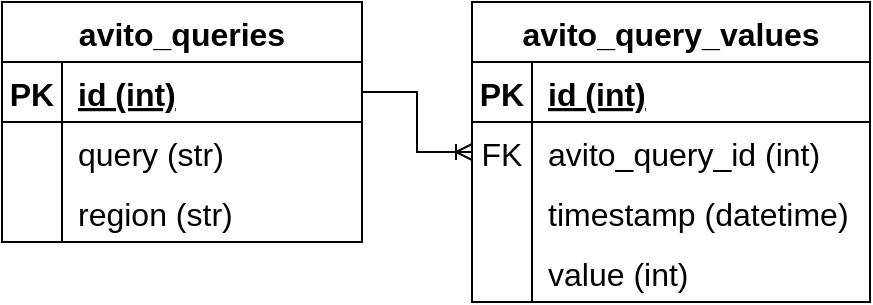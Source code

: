 <mxfile version="20.2.0" type="device"><diagram id="A6hKuZz2_Vd5mGS9iSvF" name="Страница 1"><mxGraphModel dx="1485" dy="835" grid="1" gridSize="10" guides="1" tooltips="1" connect="1" arrows="1" fold="1" page="1" pageScale="1" pageWidth="1169" pageHeight="827" math="0" shadow="0"><root><mxCell id="0"/><mxCell id="1" parent="0"/><mxCell id="J9Wsay7ykZdfY-KJSqpY-1" value="avito_queries" style="shape=table;startSize=30;container=1;collapsible=1;childLayout=tableLayout;fixedRows=1;rowLines=0;fontStyle=1;align=center;resizeLast=1;fontSize=16;" vertex="1" parent="1"><mxGeometry x="368" y="339" width="180" height="120" as="geometry"/></mxCell><mxCell id="J9Wsay7ykZdfY-KJSqpY-2" value="" style="shape=tableRow;horizontal=0;startSize=0;swimlaneHead=0;swimlaneBody=0;fillColor=none;collapsible=0;dropTarget=0;points=[[0,0.5],[1,0.5]];portConstraint=eastwest;top=0;left=0;right=0;bottom=1;fontSize=16;" vertex="1" parent="J9Wsay7ykZdfY-KJSqpY-1"><mxGeometry y="30" width="180" height="30" as="geometry"/></mxCell><mxCell id="J9Wsay7ykZdfY-KJSqpY-3" value="PK" style="shape=partialRectangle;connectable=0;fillColor=none;top=0;left=0;bottom=0;right=0;fontStyle=1;overflow=hidden;fontSize=16;" vertex="1" parent="J9Wsay7ykZdfY-KJSqpY-2"><mxGeometry width="30" height="30" as="geometry"><mxRectangle width="30" height="30" as="alternateBounds"/></mxGeometry></mxCell><mxCell id="J9Wsay7ykZdfY-KJSqpY-4" value="id (int)" style="shape=partialRectangle;connectable=0;fillColor=none;top=0;left=0;bottom=0;right=0;align=left;spacingLeft=6;fontStyle=5;overflow=hidden;fontSize=16;" vertex="1" parent="J9Wsay7ykZdfY-KJSqpY-2"><mxGeometry x="30" width="150" height="30" as="geometry"><mxRectangle width="150" height="30" as="alternateBounds"/></mxGeometry></mxCell><mxCell id="J9Wsay7ykZdfY-KJSqpY-5" value="" style="shape=tableRow;horizontal=0;startSize=0;swimlaneHead=0;swimlaneBody=0;fillColor=none;collapsible=0;dropTarget=0;points=[[0,0.5],[1,0.5]];portConstraint=eastwest;top=0;left=0;right=0;bottom=0;fontSize=16;" vertex="1" parent="J9Wsay7ykZdfY-KJSqpY-1"><mxGeometry y="60" width="180" height="30" as="geometry"/></mxCell><mxCell id="J9Wsay7ykZdfY-KJSqpY-6" value="" style="shape=partialRectangle;connectable=0;fillColor=none;top=0;left=0;bottom=0;right=0;editable=1;overflow=hidden;fontSize=16;" vertex="1" parent="J9Wsay7ykZdfY-KJSqpY-5"><mxGeometry width="30" height="30" as="geometry"><mxRectangle width="30" height="30" as="alternateBounds"/></mxGeometry></mxCell><mxCell id="J9Wsay7ykZdfY-KJSqpY-7" value="query (str)" style="shape=partialRectangle;connectable=0;fillColor=none;top=0;left=0;bottom=0;right=0;align=left;spacingLeft=6;overflow=hidden;fontSize=16;" vertex="1" parent="J9Wsay7ykZdfY-KJSqpY-5"><mxGeometry x="30" width="150" height="30" as="geometry"><mxRectangle width="150" height="30" as="alternateBounds"/></mxGeometry></mxCell><mxCell id="J9Wsay7ykZdfY-KJSqpY-8" value="" style="shape=tableRow;horizontal=0;startSize=0;swimlaneHead=0;swimlaneBody=0;fillColor=none;collapsible=0;dropTarget=0;points=[[0,0.5],[1,0.5]];portConstraint=eastwest;top=0;left=0;right=0;bottom=0;fontSize=16;" vertex="1" parent="J9Wsay7ykZdfY-KJSqpY-1"><mxGeometry y="90" width="180" height="30" as="geometry"/></mxCell><mxCell id="J9Wsay7ykZdfY-KJSqpY-9" value="" style="shape=partialRectangle;connectable=0;fillColor=none;top=0;left=0;bottom=0;right=0;editable=1;overflow=hidden;fontSize=16;" vertex="1" parent="J9Wsay7ykZdfY-KJSqpY-8"><mxGeometry width="30" height="30" as="geometry"><mxRectangle width="30" height="30" as="alternateBounds"/></mxGeometry></mxCell><mxCell id="J9Wsay7ykZdfY-KJSqpY-10" value="region (str)" style="shape=partialRectangle;connectable=0;fillColor=none;top=0;left=0;bottom=0;right=0;align=left;spacingLeft=6;overflow=hidden;fontSize=16;" vertex="1" parent="J9Wsay7ykZdfY-KJSqpY-8"><mxGeometry x="30" width="150" height="30" as="geometry"><mxRectangle width="150" height="30" as="alternateBounds"/></mxGeometry></mxCell><mxCell id="J9Wsay7ykZdfY-KJSqpY-14" value="avito_query_values" style="shape=table;startSize=30;container=1;collapsible=1;childLayout=tableLayout;fixedRows=1;rowLines=0;fontStyle=1;align=center;resizeLast=1;fontSize=16;" vertex="1" parent="1"><mxGeometry x="603" y="339" width="199" height="150" as="geometry"/></mxCell><mxCell id="J9Wsay7ykZdfY-KJSqpY-15" value="" style="shape=tableRow;horizontal=0;startSize=0;swimlaneHead=0;swimlaneBody=0;fillColor=none;collapsible=0;dropTarget=0;points=[[0,0.5],[1,0.5]];portConstraint=eastwest;top=0;left=0;right=0;bottom=1;fontSize=16;" vertex="1" parent="J9Wsay7ykZdfY-KJSqpY-14"><mxGeometry y="30" width="199" height="30" as="geometry"/></mxCell><mxCell id="J9Wsay7ykZdfY-KJSqpY-16" value="PK" style="shape=partialRectangle;connectable=0;fillColor=none;top=0;left=0;bottom=0;right=0;fontStyle=1;overflow=hidden;fontSize=16;" vertex="1" parent="J9Wsay7ykZdfY-KJSqpY-15"><mxGeometry width="30" height="30" as="geometry"><mxRectangle width="30" height="30" as="alternateBounds"/></mxGeometry></mxCell><mxCell id="J9Wsay7ykZdfY-KJSqpY-17" value="id (int)" style="shape=partialRectangle;connectable=0;fillColor=none;top=0;left=0;bottom=0;right=0;align=left;spacingLeft=6;fontStyle=5;overflow=hidden;fontSize=16;" vertex="1" parent="J9Wsay7ykZdfY-KJSqpY-15"><mxGeometry x="30" width="169" height="30" as="geometry"><mxRectangle width="169" height="30" as="alternateBounds"/></mxGeometry></mxCell><mxCell id="J9Wsay7ykZdfY-KJSqpY-18" value="" style="shape=tableRow;horizontal=0;startSize=0;swimlaneHead=0;swimlaneBody=0;fillColor=none;collapsible=0;dropTarget=0;points=[[0,0.5],[1,0.5]];portConstraint=eastwest;top=0;left=0;right=0;bottom=0;fontSize=16;" vertex="1" parent="J9Wsay7ykZdfY-KJSqpY-14"><mxGeometry y="60" width="199" height="30" as="geometry"/></mxCell><mxCell id="J9Wsay7ykZdfY-KJSqpY-19" value="FK" style="shape=partialRectangle;connectable=0;fillColor=none;top=0;left=0;bottom=0;right=0;editable=1;overflow=hidden;fontSize=16;" vertex="1" parent="J9Wsay7ykZdfY-KJSqpY-18"><mxGeometry width="30" height="30" as="geometry"><mxRectangle width="30" height="30" as="alternateBounds"/></mxGeometry></mxCell><mxCell id="J9Wsay7ykZdfY-KJSqpY-20" value="avito_query_id (int)" style="shape=partialRectangle;connectable=0;fillColor=none;top=0;left=0;bottom=0;right=0;align=left;spacingLeft=6;overflow=hidden;fontSize=16;" vertex="1" parent="J9Wsay7ykZdfY-KJSqpY-18"><mxGeometry x="30" width="169" height="30" as="geometry"><mxRectangle width="169" height="30" as="alternateBounds"/></mxGeometry></mxCell><mxCell id="J9Wsay7ykZdfY-KJSqpY-21" value="" style="shape=tableRow;horizontal=0;startSize=0;swimlaneHead=0;swimlaneBody=0;fillColor=none;collapsible=0;dropTarget=0;points=[[0,0.5],[1,0.5]];portConstraint=eastwest;top=0;left=0;right=0;bottom=0;fontSize=16;" vertex="1" parent="J9Wsay7ykZdfY-KJSqpY-14"><mxGeometry y="90" width="199" height="30" as="geometry"/></mxCell><mxCell id="J9Wsay7ykZdfY-KJSqpY-22" value="" style="shape=partialRectangle;connectable=0;fillColor=none;top=0;left=0;bottom=0;right=0;editable=1;overflow=hidden;fontSize=16;" vertex="1" parent="J9Wsay7ykZdfY-KJSqpY-21"><mxGeometry width="30" height="30" as="geometry"><mxRectangle width="30" height="30" as="alternateBounds"/></mxGeometry></mxCell><mxCell id="J9Wsay7ykZdfY-KJSqpY-23" value="timestamp (datetime)" style="shape=partialRectangle;connectable=0;fillColor=none;top=0;left=0;bottom=0;right=0;align=left;spacingLeft=6;overflow=hidden;fontSize=16;" vertex="1" parent="J9Wsay7ykZdfY-KJSqpY-21"><mxGeometry x="30" width="169" height="30" as="geometry"><mxRectangle width="169" height="30" as="alternateBounds"/></mxGeometry></mxCell><mxCell id="J9Wsay7ykZdfY-KJSqpY-24" value="" style="shape=tableRow;horizontal=0;startSize=0;swimlaneHead=0;swimlaneBody=0;fillColor=none;collapsible=0;dropTarget=0;points=[[0,0.5],[1,0.5]];portConstraint=eastwest;top=0;left=0;right=0;bottom=0;fontSize=16;" vertex="1" parent="J9Wsay7ykZdfY-KJSqpY-14"><mxGeometry y="120" width="199" height="30" as="geometry"/></mxCell><mxCell id="J9Wsay7ykZdfY-KJSqpY-25" value="" style="shape=partialRectangle;connectable=0;fillColor=none;top=0;left=0;bottom=0;right=0;editable=1;overflow=hidden;fontSize=16;" vertex="1" parent="J9Wsay7ykZdfY-KJSqpY-24"><mxGeometry width="30" height="30" as="geometry"><mxRectangle width="30" height="30" as="alternateBounds"/></mxGeometry></mxCell><mxCell id="J9Wsay7ykZdfY-KJSqpY-26" value="value (int)" style="shape=partialRectangle;connectable=0;fillColor=none;top=0;left=0;bottom=0;right=0;align=left;spacingLeft=6;overflow=hidden;fontSize=16;" vertex="1" parent="J9Wsay7ykZdfY-KJSqpY-24"><mxGeometry x="30" width="169" height="30" as="geometry"><mxRectangle width="169" height="30" as="alternateBounds"/></mxGeometry></mxCell><mxCell id="J9Wsay7ykZdfY-KJSqpY-28" value="" style="edgeStyle=orthogonalEdgeStyle;fontSize=12;html=1;endArrow=ERoneToMany;rounded=0;exitX=1;exitY=0.5;exitDx=0;exitDy=0;entryX=0;entryY=0.5;entryDx=0;entryDy=0;" edge="1" parent="1" source="J9Wsay7ykZdfY-KJSqpY-2" target="J9Wsay7ykZdfY-KJSqpY-18"><mxGeometry width="100" height="100" relative="1" as="geometry"><mxPoint x="478" y="639" as="sourcePoint"/><mxPoint x="578" y="539" as="targetPoint"/></mxGeometry></mxCell></root></mxGraphModel></diagram></mxfile>